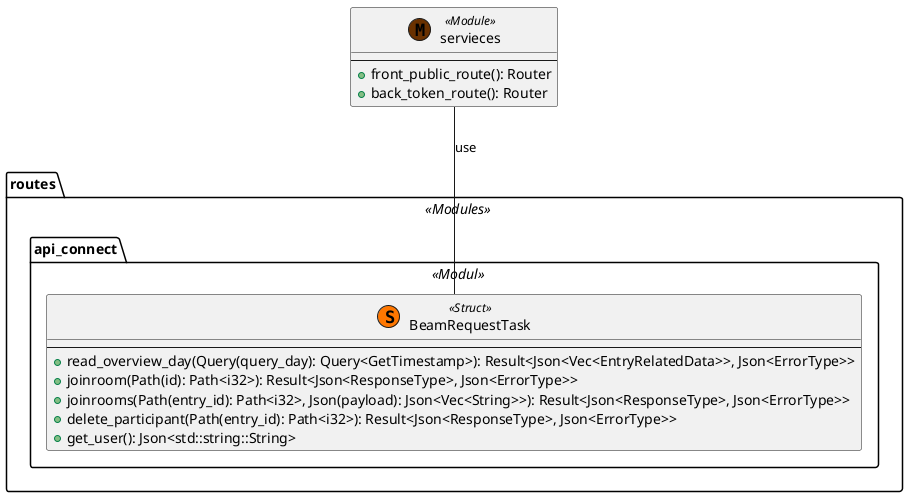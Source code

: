 @startuml
class servieces << (M, #6A3100) Module>> {
    --
    + front_public_route(): Router 
    + back_token_route(): Router
}
package routes <<Modules>>{
    package api_connect <<Modul>>{
        class BeamRequestTask << (S, #FF7700) Struct>> {
            --
            + read_overview_day(Query(query_day): Query<GetTimestamp>): Result<Json<Vec<EntryRelatedData>>, Json<ErrorType>>
            + joinroom(Path(id): Path<i32>): Result<Json<ResponseType>, Json<ErrorType>>
            + joinrooms(Path(entry_id): Path<i32>, Json(payload): Json<Vec<String>>): Result<Json<ResponseType>, Json<ErrorType>>
            + delete_participant(Path(entry_id): Path<i32>): Result<Json<ResponseType>, Json<ErrorType>>
            + get_user(): Json<std::string::String>
        }
    }
}
servieces -- BeamRequestTask: use
@enduml